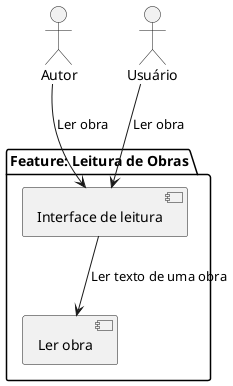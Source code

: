 @startuml
actor Autor
actor Usuário

package "Feature: Leitura de Obras" {
  [Interface de leitura] as Interface
  Autor --> Interface : "Ler obra"
  Usuário --> Interface : "Ler obra"
  Interface --> [Ler obra] : "Ler texto de uma obra"
}
@enduml